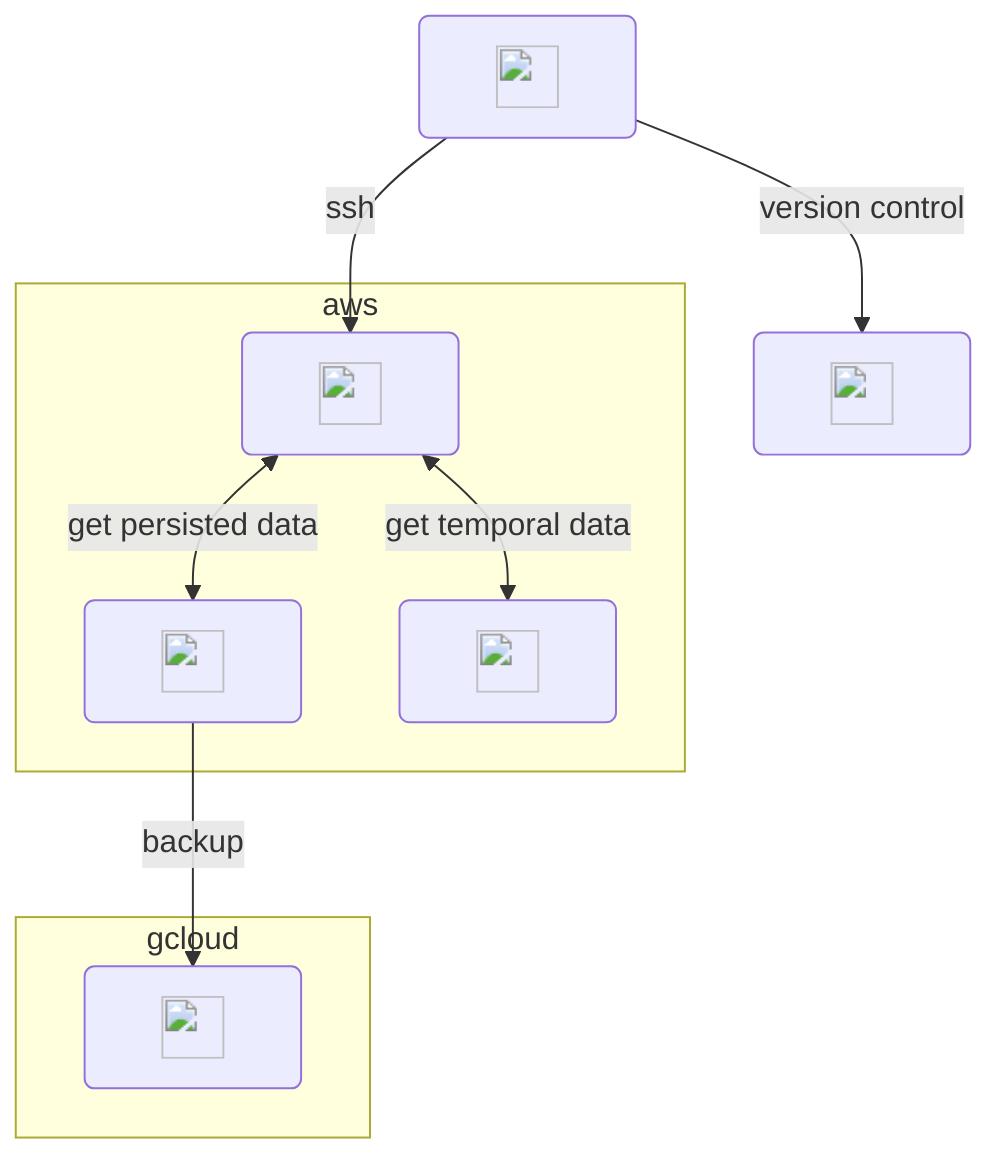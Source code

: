 flowchart TD
  subgraph aws
    aws_db(<img src='https://icons.terrastruct.com/azure/Databases%20Service%20Color/Azure%20Database%20for%20PostgreSQL%20servers.svg' width='32' height='32' />)
    cache(<img src='https://icons.terrastruct.com/azure/_Companies/Azure%20Cache%20Redis%20Product%20icon.svg' width='32' height='32' />)
    ec2(<img src='https://icons.terrastruct.com/aws/_Group%20Icons/EC2-instance-container_light-bg.svg' width='32' height='32' />)

    ec2 <--get persisted data--> aws_db
    ec2 <--get temporal data--> cache
  end

  subgraph gcloud
    gcloud_db(<img src='https://icons.terrastruct.com/azure/Databases%20Service%20Color/Azure%20Database%20for%20PostgreSQL%20servers.svg' width='32' height='32' />)
  end

  aws_db --backup--> gcloud_db

  dev(<img src='https://icons.terrastruct.com/essentials/005-programmer.svg' width='32' height='32' />)
  github(<img src='https://icons.terrastruct.com/dev/github.svg' width='32' height='32' />)

  dev --ssh--> ec2
  dev --version control--> github